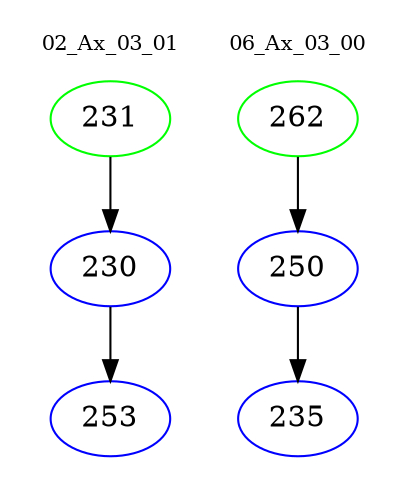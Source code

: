 digraph{
subgraph cluster_0 {
color = white
label = "02_Ax_03_01";
fontsize=10;
T0_231 [label="231", color="green"]
T0_231 -> T0_230 [color="black"]
T0_230 [label="230", color="blue"]
T0_230 -> T0_253 [color="black"]
T0_253 [label="253", color="blue"]
}
subgraph cluster_1 {
color = white
label = "06_Ax_03_00";
fontsize=10;
T1_262 [label="262", color="green"]
T1_262 -> T1_250 [color="black"]
T1_250 [label="250", color="blue"]
T1_250 -> T1_235 [color="black"]
T1_235 [label="235", color="blue"]
}
}
